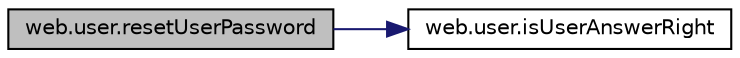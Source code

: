 digraph "web.user.resetUserPassword"
{
  edge [fontname="Helvetica",fontsize="10",labelfontname="Helvetica",labelfontsize="10"];
  node [fontname="Helvetica",fontsize="10",shape=record];
  rankdir="LR";
  Node1 [label="web.user.resetUserPassword",height=0.2,width=0.4,color="black", fillcolor="grey75", style="filled" fontcolor="black"];
  Node1 -> Node2 [color="midnightblue",fontsize="10",style="solid",fontname="Helvetica"];
  Node2 [label="web.user.isUserAnswerRight",height=0.2,width=0.4,color="black", fillcolor="white", style="filled",URL="$namespaceweb_1_1user.html#a423926853a44513dcedce2ecd8b612e0"];
}
